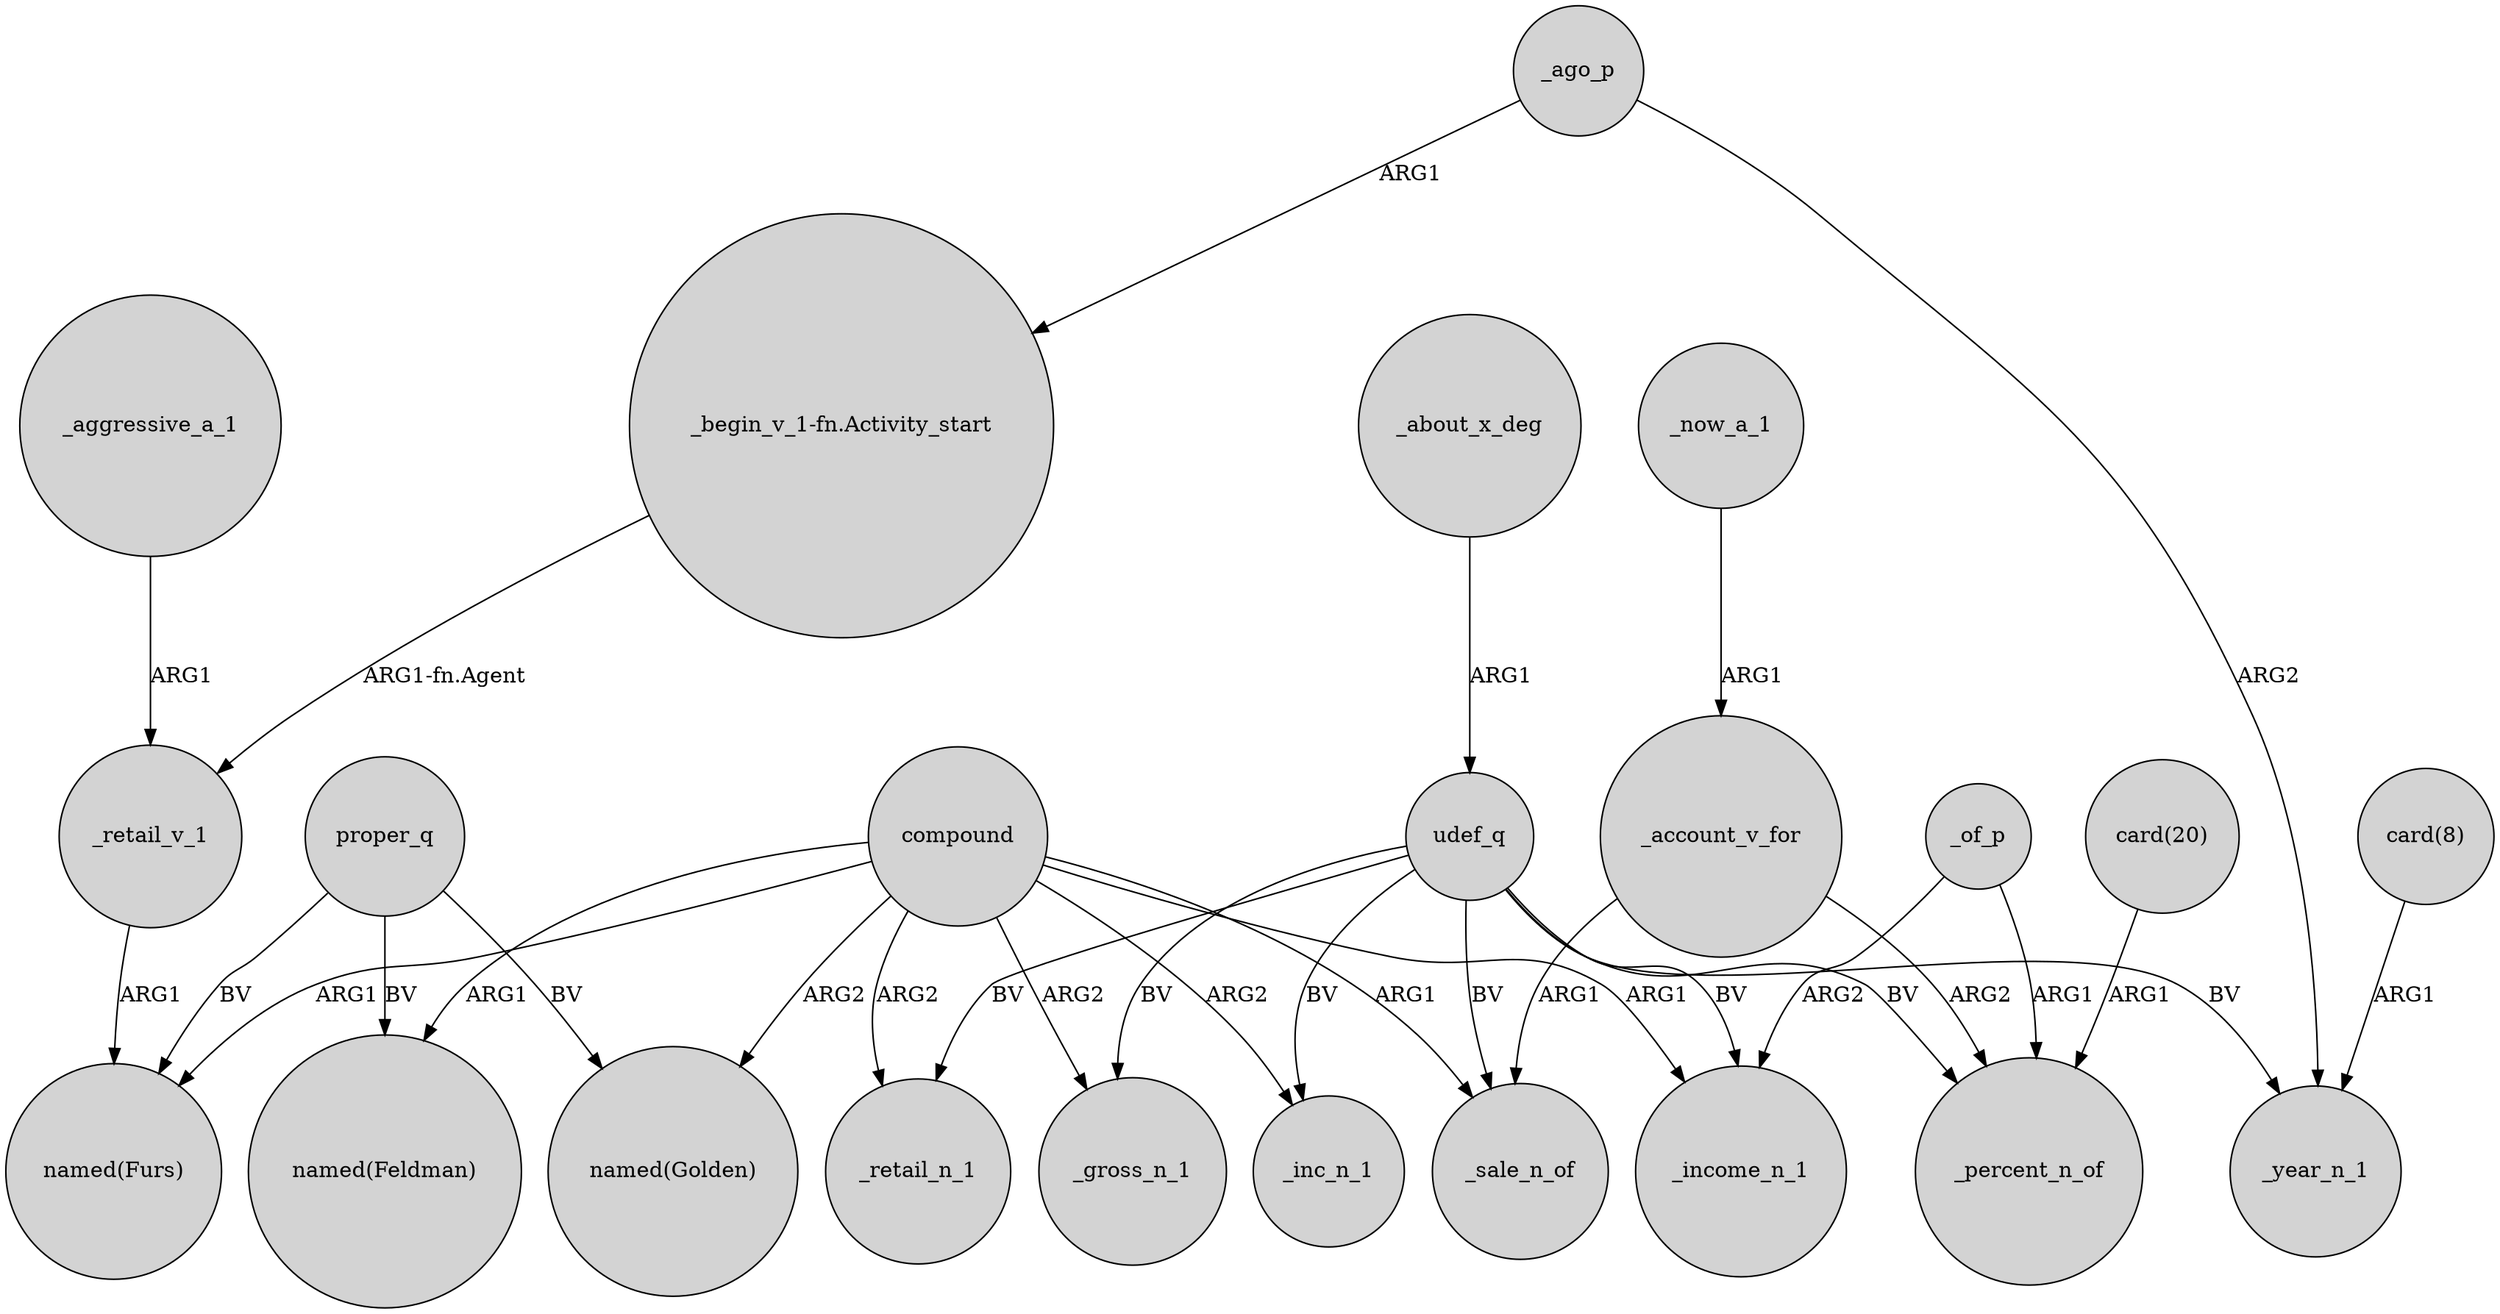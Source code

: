 digraph {
	node [shape=circle style=filled]
	compound -> "named(Golden)" [label=ARG2]
	udef_q -> _inc_n_1 [label=BV]
	compound -> _income_n_1 [label=ARG1]
	_ago_p -> "_begin_v_1-fn.Activity_start" [label=ARG1]
	compound -> _retail_n_1 [label=ARG2]
	"_begin_v_1-fn.Activity_start" -> _retail_v_1 [label="ARG1-fn.Agent"]
	_about_x_deg -> udef_q [label=ARG1]
	_now_a_1 -> _account_v_for [label=ARG1]
	_of_p -> _percent_n_of [label=ARG1]
	proper_q -> "named(Golden)" [label=BV]
	_ago_p -> _year_n_1 [label=ARG2]
	_of_p -> _income_n_1 [label=ARG2]
	udef_q -> _gross_n_1 [label=BV]
	compound -> "named(Furs)" [label=ARG1]
	_aggressive_a_1 -> _retail_v_1 [label=ARG1]
	_retail_v_1 -> "named(Furs)" [label=ARG1]
	_account_v_for -> _sale_n_of [label=ARG1]
	_account_v_for -> _percent_n_of [label=ARG2]
	proper_q -> "named(Feldman)" [label=BV]
	"card(8)" -> _year_n_1 [label=ARG1]
	udef_q -> _sale_n_of [label=BV]
	compound -> _gross_n_1 [label=ARG2]
	udef_q -> _year_n_1 [label=BV]
	compound -> "named(Feldman)" [label=ARG1]
	udef_q -> _retail_n_1 [label=BV]
	udef_q -> _percent_n_of [label=BV]
	proper_q -> "named(Furs)" [label=BV]
	compound -> _inc_n_1 [label=ARG2]
	compound -> _sale_n_of [label=ARG1]
	udef_q -> _income_n_1 [label=BV]
	"card(20)" -> _percent_n_of [label=ARG1]
}
